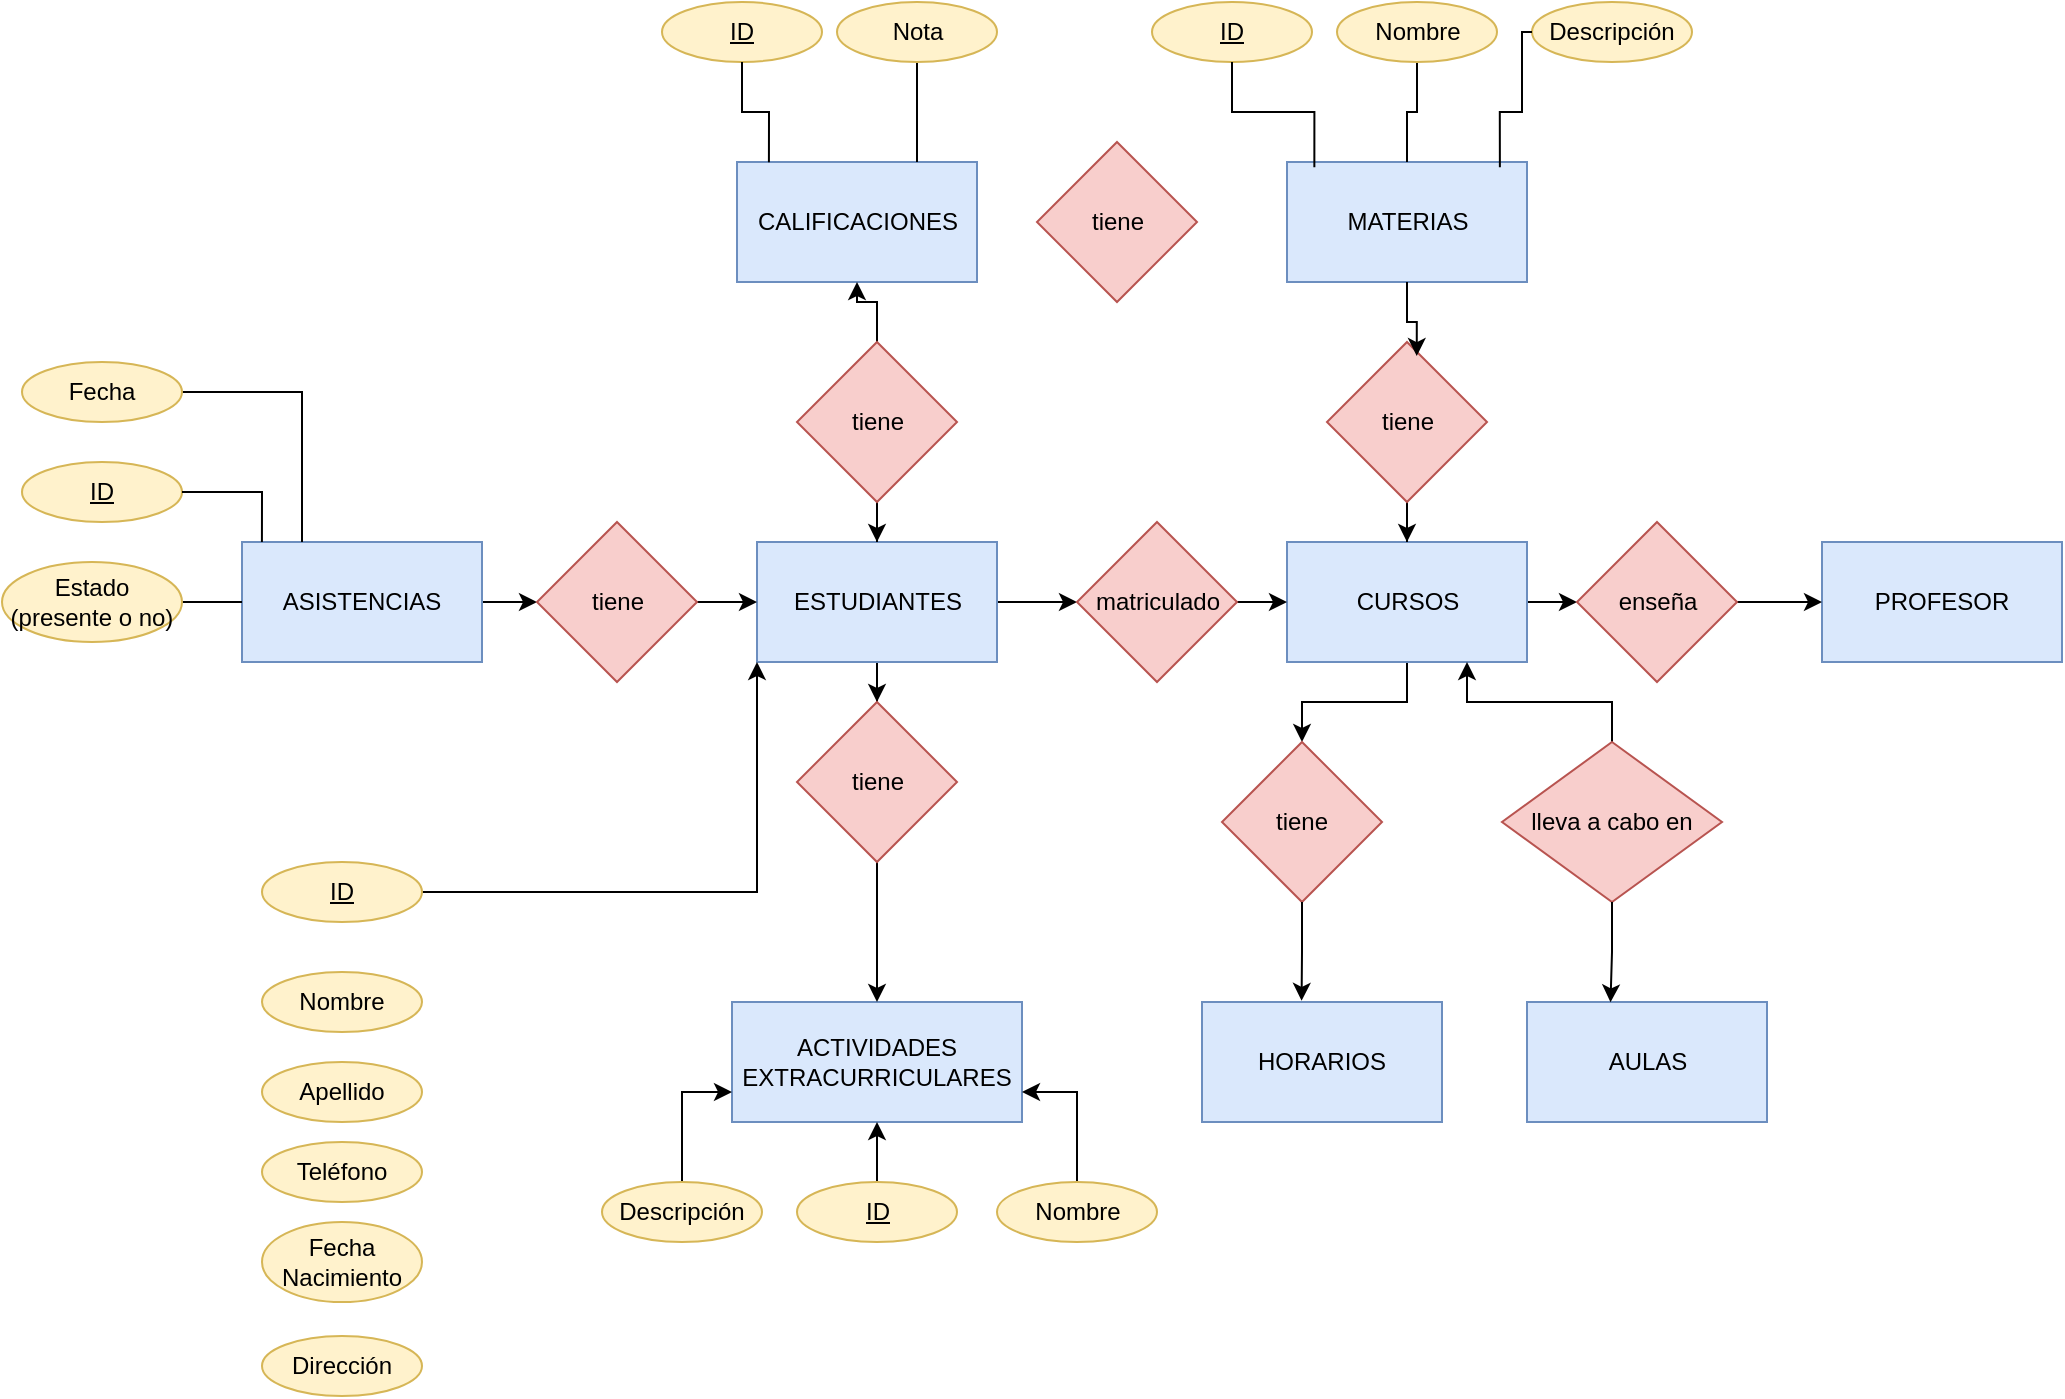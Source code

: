 <mxfile version="21.8.0" type="github">
  <diagram name="Página-1" id="_UqOmjfTo9jEuqb9gW8r">
    <mxGraphModel dx="996" dy="533" grid="1" gridSize="10" guides="1" tooltips="1" connect="1" arrows="1" fold="1" page="1" pageScale="1" pageWidth="1169" pageHeight="827" math="0" shadow="0">
      <root>
        <mxCell id="0" />
        <mxCell id="1" parent="0" />
        <mxCell id="_ilCyXZ5-kIAI7I455lN-69" value="" style="edgeStyle=orthogonalEdgeStyle;rounded=0;orthogonalLoop=1;jettySize=auto;html=1;" edge="1" parent="1" source="_ilCyXZ5-kIAI7I455lN-1" target="_ilCyXZ5-kIAI7I455lN-12">
          <mxGeometry relative="1" as="geometry" />
        </mxCell>
        <mxCell id="_ilCyXZ5-kIAI7I455lN-75" style="edgeStyle=orthogonalEdgeStyle;rounded=0;orthogonalLoop=1;jettySize=auto;html=1;entryX=0;entryY=0.5;entryDx=0;entryDy=0;" edge="1" parent="1" source="_ilCyXZ5-kIAI7I455lN-1" target="_ilCyXZ5-kIAI7I455lN-16">
          <mxGeometry relative="1" as="geometry" />
        </mxCell>
        <mxCell id="_ilCyXZ5-kIAI7I455lN-1" value="CURSOS" style="rounded=0;whiteSpace=wrap;html=1;fillColor=#dae8fc;strokeColor=#6c8ebf;" vertex="1" parent="1">
          <mxGeometry x="652.5" y="400" width="120" height="60" as="geometry" />
        </mxCell>
        <mxCell id="_ilCyXZ5-kIAI7I455lN-65" value="" style="edgeStyle=orthogonalEdgeStyle;rounded=0;orthogonalLoop=1;jettySize=auto;html=1;" edge="1" parent="1" source="_ilCyXZ5-kIAI7I455lN-2" target="_ilCyXZ5-kIAI7I455lN-15">
          <mxGeometry relative="1" as="geometry" />
        </mxCell>
        <mxCell id="_ilCyXZ5-kIAI7I455lN-67" value="" style="edgeStyle=orthogonalEdgeStyle;rounded=0;orthogonalLoop=1;jettySize=auto;html=1;" edge="1" parent="1" source="_ilCyXZ5-kIAI7I455lN-2" target="_ilCyXZ5-kIAI7I455lN-17">
          <mxGeometry relative="1" as="geometry" />
        </mxCell>
        <mxCell id="_ilCyXZ5-kIAI7I455lN-2" value="ESTUDIANTES" style="rounded=0;whiteSpace=wrap;html=1;fillColor=#dae8fc;strokeColor=#6c8ebf;" vertex="1" parent="1">
          <mxGeometry x="387.5" y="400" width="120" height="60" as="geometry" />
        </mxCell>
        <mxCell id="_ilCyXZ5-kIAI7I455lN-3" value="PROFESOR" style="rounded=0;whiteSpace=wrap;html=1;fillColor=#dae8fc;strokeColor=#6c8ebf;" vertex="1" parent="1">
          <mxGeometry x="920" y="400" width="120" height="60" as="geometry" />
        </mxCell>
        <mxCell id="_ilCyXZ5-kIAI7I455lN-4" value="MATERIAS" style="rounded=0;whiteSpace=wrap;html=1;fillColor=#dae8fc;strokeColor=#6c8ebf;" vertex="1" parent="1">
          <mxGeometry x="652.5" y="210" width="120" height="60" as="geometry" />
        </mxCell>
        <mxCell id="_ilCyXZ5-kIAI7I455lN-5" value="AULAS" style="rounded=0;whiteSpace=wrap;html=1;fillColor=#dae8fc;strokeColor=#6c8ebf;" vertex="1" parent="1">
          <mxGeometry x="772.5" y="630" width="120" height="60" as="geometry" />
        </mxCell>
        <mxCell id="_ilCyXZ5-kIAI7I455lN-6" value="HORARIOS" style="rounded=0;whiteSpace=wrap;html=1;fillColor=#dae8fc;strokeColor=#6c8ebf;" vertex="1" parent="1">
          <mxGeometry x="610" y="630" width="120" height="60" as="geometry" />
        </mxCell>
        <mxCell id="_ilCyXZ5-kIAI7I455lN-7" value="CALIFICACIONES" style="rounded=0;whiteSpace=wrap;html=1;fillColor=#dae8fc;strokeColor=#6c8ebf;" vertex="1" parent="1">
          <mxGeometry x="377.5" y="210" width="120" height="60" as="geometry" />
        </mxCell>
        <mxCell id="_ilCyXZ5-kIAI7I455lN-60" style="edgeStyle=orthogonalEdgeStyle;rounded=0;orthogonalLoop=1;jettySize=auto;html=1;entryX=0;entryY=0.5;entryDx=0;entryDy=0;" edge="1" parent="1" source="_ilCyXZ5-kIAI7I455lN-8" target="_ilCyXZ5-kIAI7I455lN-11">
          <mxGeometry relative="1" as="geometry" />
        </mxCell>
        <mxCell id="_ilCyXZ5-kIAI7I455lN-8" value="ASISTENCIAS" style="rounded=0;whiteSpace=wrap;html=1;fillColor=#dae8fc;strokeColor=#6c8ebf;" vertex="1" parent="1">
          <mxGeometry x="130" y="400" width="120" height="60" as="geometry" />
        </mxCell>
        <mxCell id="_ilCyXZ5-kIAI7I455lN-9" value="ACTIVIDADES EXTRACURRICULARES" style="rounded=0;whiteSpace=wrap;html=1;fillColor=#dae8fc;strokeColor=#6c8ebf;" vertex="1" parent="1">
          <mxGeometry x="375" y="630" width="145" height="60" as="geometry" />
        </mxCell>
        <mxCell id="_ilCyXZ5-kIAI7I455lN-74" style="edgeStyle=orthogonalEdgeStyle;rounded=0;orthogonalLoop=1;jettySize=auto;html=1;entryX=0.5;entryY=0;entryDx=0;entryDy=0;" edge="1" parent="1" source="_ilCyXZ5-kIAI7I455lN-10" target="_ilCyXZ5-kIAI7I455lN-1">
          <mxGeometry relative="1" as="geometry" />
        </mxCell>
        <mxCell id="_ilCyXZ5-kIAI7I455lN-10" value="tiene" style="rhombus;whiteSpace=wrap;html=1;fillColor=#f8cecc;strokeColor=#b85450;" vertex="1" parent="1">
          <mxGeometry x="672.5" y="300" width="80" height="80" as="geometry" />
        </mxCell>
        <mxCell id="_ilCyXZ5-kIAI7I455lN-61" style="edgeStyle=orthogonalEdgeStyle;rounded=0;orthogonalLoop=1;jettySize=auto;html=1;" edge="1" parent="1" source="_ilCyXZ5-kIAI7I455lN-11" target="_ilCyXZ5-kIAI7I455lN-2">
          <mxGeometry relative="1" as="geometry" />
        </mxCell>
        <mxCell id="_ilCyXZ5-kIAI7I455lN-11" value="tiene" style="rhombus;whiteSpace=wrap;html=1;fillColor=#f8cecc;strokeColor=#b85450;" vertex="1" parent="1">
          <mxGeometry x="277.5" y="390" width="80" height="80" as="geometry" />
        </mxCell>
        <mxCell id="_ilCyXZ5-kIAI7I455lN-12" value="tiene" style="rhombus;whiteSpace=wrap;html=1;fillColor=#f8cecc;strokeColor=#b85450;" vertex="1" parent="1">
          <mxGeometry x="620" y="500" width="80" height="80" as="geometry" />
        </mxCell>
        <mxCell id="_ilCyXZ5-kIAI7I455lN-62" value="" style="edgeStyle=orthogonalEdgeStyle;rounded=0;orthogonalLoop=1;jettySize=auto;html=1;" edge="1" parent="1" source="_ilCyXZ5-kIAI7I455lN-13" target="_ilCyXZ5-kIAI7I455lN-7">
          <mxGeometry relative="1" as="geometry" />
        </mxCell>
        <mxCell id="_ilCyXZ5-kIAI7I455lN-64" style="edgeStyle=orthogonalEdgeStyle;rounded=0;orthogonalLoop=1;jettySize=auto;html=1;entryX=0.5;entryY=0;entryDx=0;entryDy=0;" edge="1" parent="1" source="_ilCyXZ5-kIAI7I455lN-13" target="_ilCyXZ5-kIAI7I455lN-2">
          <mxGeometry relative="1" as="geometry" />
        </mxCell>
        <mxCell id="_ilCyXZ5-kIAI7I455lN-13" value="tiene" style="rhombus;whiteSpace=wrap;html=1;fillColor=#f8cecc;strokeColor=#b85450;" vertex="1" parent="1">
          <mxGeometry x="407.5" y="300" width="80" height="80" as="geometry" />
        </mxCell>
        <mxCell id="_ilCyXZ5-kIAI7I455lN-14" value="tiene" style="rhombus;whiteSpace=wrap;html=1;fillColor=#f8cecc;strokeColor=#b85450;" vertex="1" parent="1">
          <mxGeometry x="527.5" y="200" width="80" height="80" as="geometry" />
        </mxCell>
        <mxCell id="_ilCyXZ5-kIAI7I455lN-66" value="" style="edgeStyle=orthogonalEdgeStyle;rounded=0;orthogonalLoop=1;jettySize=auto;html=1;" edge="1" parent="1" source="_ilCyXZ5-kIAI7I455lN-15" target="_ilCyXZ5-kIAI7I455lN-9">
          <mxGeometry relative="1" as="geometry" />
        </mxCell>
        <mxCell id="_ilCyXZ5-kIAI7I455lN-15" value="tiene" style="rhombus;whiteSpace=wrap;html=1;fillColor=#f8cecc;strokeColor=#b85450;" vertex="1" parent="1">
          <mxGeometry x="407.5" y="480" width="80" height="80" as="geometry" />
        </mxCell>
        <mxCell id="_ilCyXZ5-kIAI7I455lN-76" style="edgeStyle=orthogonalEdgeStyle;rounded=0;orthogonalLoop=1;jettySize=auto;html=1;" edge="1" parent="1" source="_ilCyXZ5-kIAI7I455lN-16" target="_ilCyXZ5-kIAI7I455lN-3">
          <mxGeometry relative="1" as="geometry" />
        </mxCell>
        <mxCell id="_ilCyXZ5-kIAI7I455lN-16" value="enseña" style="rhombus;whiteSpace=wrap;html=1;fillColor=#f8cecc;strokeColor=#b85450;" vertex="1" parent="1">
          <mxGeometry x="797.5" y="390" width="80" height="80" as="geometry" />
        </mxCell>
        <mxCell id="_ilCyXZ5-kIAI7I455lN-68" value="" style="edgeStyle=orthogonalEdgeStyle;rounded=0;orthogonalLoop=1;jettySize=auto;html=1;" edge="1" parent="1" source="_ilCyXZ5-kIAI7I455lN-17" target="_ilCyXZ5-kIAI7I455lN-1">
          <mxGeometry relative="1" as="geometry" />
        </mxCell>
        <mxCell id="_ilCyXZ5-kIAI7I455lN-17" value="matriculado" style="rhombus;whiteSpace=wrap;html=1;fillColor=#f8cecc;strokeColor=#b85450;" vertex="1" parent="1">
          <mxGeometry x="547.5" y="390" width="80" height="80" as="geometry" />
        </mxCell>
        <mxCell id="_ilCyXZ5-kIAI7I455lN-71" style="edgeStyle=orthogonalEdgeStyle;rounded=0;orthogonalLoop=1;jettySize=auto;html=1;entryX=0.75;entryY=1;entryDx=0;entryDy=0;" edge="1" parent="1" source="_ilCyXZ5-kIAI7I455lN-18" target="_ilCyXZ5-kIAI7I455lN-1">
          <mxGeometry relative="1" as="geometry" />
        </mxCell>
        <mxCell id="_ilCyXZ5-kIAI7I455lN-18" value="lleva a cabo en" style="rhombus;whiteSpace=wrap;html=1;fillColor=#f8cecc;strokeColor=#b85450;" vertex="1" parent="1">
          <mxGeometry x="760" y="500" width="110" height="80" as="geometry" />
        </mxCell>
        <mxCell id="_ilCyXZ5-kIAI7I455lN-32" style="edgeStyle=orthogonalEdgeStyle;rounded=0;orthogonalLoop=1;jettySize=auto;html=1;entryX=0;entryY=1;entryDx=0;entryDy=0;" edge="1" parent="1" source="_ilCyXZ5-kIAI7I455lN-23" target="_ilCyXZ5-kIAI7I455lN-2">
          <mxGeometry relative="1" as="geometry" />
        </mxCell>
        <mxCell id="_ilCyXZ5-kIAI7I455lN-23" value="ID" style="ellipse;whiteSpace=wrap;html=1;align=center;fontStyle=4;fillColor=#fff2cc;strokeColor=#d6b656;" vertex="1" parent="1">
          <mxGeometry x="140" y="560" width="80" height="30" as="geometry" />
        </mxCell>
        <mxCell id="_ilCyXZ5-kIAI7I455lN-25" value="Nombre" style="ellipse;whiteSpace=wrap;html=1;align=center;fillColor=#fff2cc;strokeColor=#d6b656;" vertex="1" parent="1">
          <mxGeometry x="140" y="615" width="80" height="30" as="geometry" />
        </mxCell>
        <mxCell id="_ilCyXZ5-kIAI7I455lN-27" value="Apellido" style="ellipse;whiteSpace=wrap;html=1;align=center;fillColor=#fff2cc;strokeColor=#d6b656;" vertex="1" parent="1">
          <mxGeometry x="140" y="660" width="80" height="30" as="geometry" />
        </mxCell>
        <mxCell id="_ilCyXZ5-kIAI7I455lN-28" value="Fecha Nacimiento" style="ellipse;whiteSpace=wrap;html=1;align=center;fillColor=#fff2cc;strokeColor=#d6b656;" vertex="1" parent="1">
          <mxGeometry x="140" y="740" width="80" height="40" as="geometry" />
        </mxCell>
        <mxCell id="_ilCyXZ5-kIAI7I455lN-29" value="Dirección" style="ellipse;whiteSpace=wrap;html=1;align=center;fillColor=#fff2cc;strokeColor=#d6b656;" vertex="1" parent="1">
          <mxGeometry x="140" y="797" width="80" height="30" as="geometry" />
        </mxCell>
        <mxCell id="_ilCyXZ5-kIAI7I455lN-30" value="Teléfono" style="ellipse;whiteSpace=wrap;html=1;align=center;fillColor=#fff2cc;strokeColor=#d6b656;" vertex="1" parent="1">
          <mxGeometry x="140" y="700" width="80" height="30" as="geometry" />
        </mxCell>
        <mxCell id="_ilCyXZ5-kIAI7I455lN-33" value="ID" style="ellipse;whiteSpace=wrap;html=1;align=center;fontStyle=4;fillColor=#fff2cc;strokeColor=#d6b656;" vertex="1" parent="1">
          <mxGeometry x="20" y="360" width="80" height="30" as="geometry" />
        </mxCell>
        <mxCell id="_ilCyXZ5-kIAI7I455lN-34" value="ID" style="ellipse;whiteSpace=wrap;html=1;align=center;fontStyle=4;fillColor=#fff2cc;strokeColor=#d6b656;" vertex="1" parent="1">
          <mxGeometry x="340" y="130" width="80" height="30" as="geometry" />
        </mxCell>
        <mxCell id="_ilCyXZ5-kIAI7I455lN-42" style="edgeStyle=orthogonalEdgeStyle;rounded=0;orthogonalLoop=1;jettySize=auto;html=1;entryX=0.25;entryY=0;entryDx=0;entryDy=0;endArrow=none;endFill=0;" edge="1" parent="1" source="_ilCyXZ5-kIAI7I455lN-35" target="_ilCyXZ5-kIAI7I455lN-8">
          <mxGeometry relative="1" as="geometry" />
        </mxCell>
        <mxCell id="_ilCyXZ5-kIAI7I455lN-35" value="Fecha" style="ellipse;whiteSpace=wrap;html=1;align=center;fillColor=#fff2cc;strokeColor=#d6b656;" vertex="1" parent="1">
          <mxGeometry x="20" y="310" width="80" height="30" as="geometry" />
        </mxCell>
        <mxCell id="_ilCyXZ5-kIAI7I455lN-39" style="edgeStyle=orthogonalEdgeStyle;rounded=0;orthogonalLoop=1;jettySize=auto;html=1;entryX=0;entryY=0.5;entryDx=0;entryDy=0;endArrow=none;endFill=0;" edge="1" parent="1" source="_ilCyXZ5-kIAI7I455lN-38" target="_ilCyXZ5-kIAI7I455lN-8">
          <mxGeometry relative="1" as="geometry" />
        </mxCell>
        <mxCell id="_ilCyXZ5-kIAI7I455lN-38" value="Estado&lt;br&gt;(presente o no)" style="ellipse;whiteSpace=wrap;html=1;align=center;fillColor=#fff2cc;strokeColor=#d6b656;" vertex="1" parent="1">
          <mxGeometry x="10" y="410" width="90" height="40" as="geometry" />
        </mxCell>
        <mxCell id="_ilCyXZ5-kIAI7I455lN-41" style="edgeStyle=orthogonalEdgeStyle;rounded=0;orthogonalLoop=1;jettySize=auto;html=1;entryX=0.083;entryY=0;entryDx=0;entryDy=0;entryPerimeter=0;endArrow=none;endFill=0;" edge="1" parent="1" source="_ilCyXZ5-kIAI7I455lN-33" target="_ilCyXZ5-kIAI7I455lN-8">
          <mxGeometry relative="1" as="geometry" />
        </mxCell>
        <mxCell id="_ilCyXZ5-kIAI7I455lN-45" style="edgeStyle=orthogonalEdgeStyle;rounded=0;orthogonalLoop=1;jettySize=auto;html=1;entryX=0.75;entryY=0;entryDx=0;entryDy=0;endArrow=none;endFill=0;" edge="1" parent="1" source="_ilCyXZ5-kIAI7I455lN-43" target="_ilCyXZ5-kIAI7I455lN-7">
          <mxGeometry relative="1" as="geometry" />
        </mxCell>
        <mxCell id="_ilCyXZ5-kIAI7I455lN-43" value="Nota" style="ellipse;whiteSpace=wrap;html=1;align=center;fillColor=#fff2cc;strokeColor=#d6b656;" vertex="1" parent="1">
          <mxGeometry x="427.5" y="130" width="80" height="30" as="geometry" />
        </mxCell>
        <mxCell id="_ilCyXZ5-kIAI7I455lN-44" style="edgeStyle=orthogonalEdgeStyle;rounded=0;orthogonalLoop=1;jettySize=auto;html=1;entryX=0.133;entryY=0.003;entryDx=0;entryDy=0;entryPerimeter=0;endArrow=none;endFill=0;" edge="1" parent="1" source="_ilCyXZ5-kIAI7I455lN-34" target="_ilCyXZ5-kIAI7I455lN-7">
          <mxGeometry relative="1" as="geometry" />
        </mxCell>
        <mxCell id="_ilCyXZ5-kIAI7I455lN-48" value="ID" style="ellipse;whiteSpace=wrap;html=1;align=center;fontStyle=4;fillColor=#fff2cc;strokeColor=#d6b656;" vertex="1" parent="1">
          <mxGeometry x="585" y="130" width="80" height="30" as="geometry" />
        </mxCell>
        <mxCell id="_ilCyXZ5-kIAI7I455lN-53" style="edgeStyle=orthogonalEdgeStyle;rounded=0;orthogonalLoop=1;jettySize=auto;html=1;entryX=0.5;entryY=0;entryDx=0;entryDy=0;endArrow=none;endFill=0;" edge="1" parent="1" source="_ilCyXZ5-kIAI7I455lN-49" target="_ilCyXZ5-kIAI7I455lN-4">
          <mxGeometry relative="1" as="geometry" />
        </mxCell>
        <mxCell id="_ilCyXZ5-kIAI7I455lN-49" value="Nombre" style="ellipse;whiteSpace=wrap;html=1;align=center;fillColor=#fff2cc;strokeColor=#d6b656;" vertex="1" parent="1">
          <mxGeometry x="677.5" y="130" width="80" height="30" as="geometry" />
        </mxCell>
        <mxCell id="_ilCyXZ5-kIAI7I455lN-50" value="Descripción" style="ellipse;whiteSpace=wrap;html=1;align=center;fillColor=#fff2cc;strokeColor=#d6b656;" vertex="1" parent="1">
          <mxGeometry x="775" y="130" width="80" height="30" as="geometry" />
        </mxCell>
        <mxCell id="_ilCyXZ5-kIAI7I455lN-51" style="edgeStyle=orthogonalEdgeStyle;rounded=0;orthogonalLoop=1;jettySize=auto;html=1;entryX=0.114;entryY=0.043;entryDx=0;entryDy=0;entryPerimeter=0;endArrow=none;endFill=0;" edge="1" parent="1" source="_ilCyXZ5-kIAI7I455lN-48" target="_ilCyXZ5-kIAI7I455lN-4">
          <mxGeometry relative="1" as="geometry" />
        </mxCell>
        <mxCell id="_ilCyXZ5-kIAI7I455lN-55" style="edgeStyle=orthogonalEdgeStyle;rounded=0;orthogonalLoop=1;jettySize=auto;html=1;entryX=0.887;entryY=0.043;entryDx=0;entryDy=0;entryPerimeter=0;endArrow=none;endFill=0;" edge="1" parent="1" source="_ilCyXZ5-kIAI7I455lN-50" target="_ilCyXZ5-kIAI7I455lN-4">
          <mxGeometry relative="1" as="geometry">
            <Array as="points">
              <mxPoint x="770" y="145" />
              <mxPoint x="770" y="185" />
              <mxPoint x="759" y="185" />
            </Array>
          </mxGeometry>
        </mxCell>
        <mxCell id="_ilCyXZ5-kIAI7I455lN-80" style="edgeStyle=orthogonalEdgeStyle;rounded=0;orthogonalLoop=1;jettySize=auto;html=1;" edge="1" parent="1" source="_ilCyXZ5-kIAI7I455lN-56" target="_ilCyXZ5-kIAI7I455lN-9">
          <mxGeometry relative="1" as="geometry" />
        </mxCell>
        <mxCell id="_ilCyXZ5-kIAI7I455lN-56" value="ID" style="ellipse;whiteSpace=wrap;html=1;align=center;fontStyle=4;fillColor=#fff2cc;strokeColor=#d6b656;" vertex="1" parent="1">
          <mxGeometry x="407.5" y="720" width="80" height="30" as="geometry" />
        </mxCell>
        <mxCell id="_ilCyXZ5-kIAI7I455lN-81" style="edgeStyle=orthogonalEdgeStyle;rounded=0;orthogonalLoop=1;jettySize=auto;html=1;entryX=1;entryY=0.75;entryDx=0;entryDy=0;" edge="1" parent="1" source="_ilCyXZ5-kIAI7I455lN-57" target="_ilCyXZ5-kIAI7I455lN-9">
          <mxGeometry relative="1" as="geometry" />
        </mxCell>
        <mxCell id="_ilCyXZ5-kIAI7I455lN-57" value="Nombre" style="ellipse;whiteSpace=wrap;html=1;align=center;fillColor=#fff2cc;strokeColor=#d6b656;" vertex="1" parent="1">
          <mxGeometry x="507.5" y="720" width="80" height="30" as="geometry" />
        </mxCell>
        <mxCell id="_ilCyXZ5-kIAI7I455lN-79" style="edgeStyle=orthogonalEdgeStyle;rounded=0;orthogonalLoop=1;jettySize=auto;html=1;entryX=0;entryY=0.75;entryDx=0;entryDy=0;" edge="1" parent="1" source="_ilCyXZ5-kIAI7I455lN-58" target="_ilCyXZ5-kIAI7I455lN-9">
          <mxGeometry relative="1" as="geometry" />
        </mxCell>
        <mxCell id="_ilCyXZ5-kIAI7I455lN-58" value="Descripción" style="ellipse;whiteSpace=wrap;html=1;align=center;fillColor=#fff2cc;strokeColor=#d6b656;" vertex="1" parent="1">
          <mxGeometry x="310" y="720" width="80" height="30" as="geometry" />
        </mxCell>
        <mxCell id="_ilCyXZ5-kIAI7I455lN-72" style="edgeStyle=orthogonalEdgeStyle;rounded=0;orthogonalLoop=1;jettySize=auto;html=1;entryX=0.415;entryY=-0.01;entryDx=0;entryDy=0;entryPerimeter=0;" edge="1" parent="1" source="_ilCyXZ5-kIAI7I455lN-12" target="_ilCyXZ5-kIAI7I455lN-6">
          <mxGeometry relative="1" as="geometry" />
        </mxCell>
        <mxCell id="_ilCyXZ5-kIAI7I455lN-73" style="edgeStyle=orthogonalEdgeStyle;rounded=0;orthogonalLoop=1;jettySize=auto;html=1;entryX=0.561;entryY=0.088;entryDx=0;entryDy=0;entryPerimeter=0;" edge="1" parent="1" source="_ilCyXZ5-kIAI7I455lN-4" target="_ilCyXZ5-kIAI7I455lN-10">
          <mxGeometry relative="1" as="geometry" />
        </mxCell>
        <mxCell id="_ilCyXZ5-kIAI7I455lN-82" style="edgeStyle=orthogonalEdgeStyle;rounded=0;orthogonalLoop=1;jettySize=auto;html=1;entryX=0.348;entryY=0.003;entryDx=0;entryDy=0;entryPerimeter=0;" edge="1" parent="1" source="_ilCyXZ5-kIAI7I455lN-18" target="_ilCyXZ5-kIAI7I455lN-5">
          <mxGeometry relative="1" as="geometry" />
        </mxCell>
      </root>
    </mxGraphModel>
  </diagram>
</mxfile>

